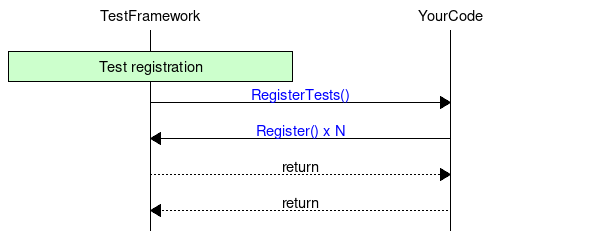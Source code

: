 # Mscgen
msc {
  A[label="TestFramework"], B[label="YourCode"];

  |||;
  A box A [label="Test registration", textbgcolor="#ccffcc"];
  A=>B [label="RegisterTests()", url="@ref test::TestBase::RegisterTests"];
  A<=B [label="Register() x N", url="@ref test::TestBase::Register"];
  A>>B [label="return"];
  A<<B [label="return"];
}

